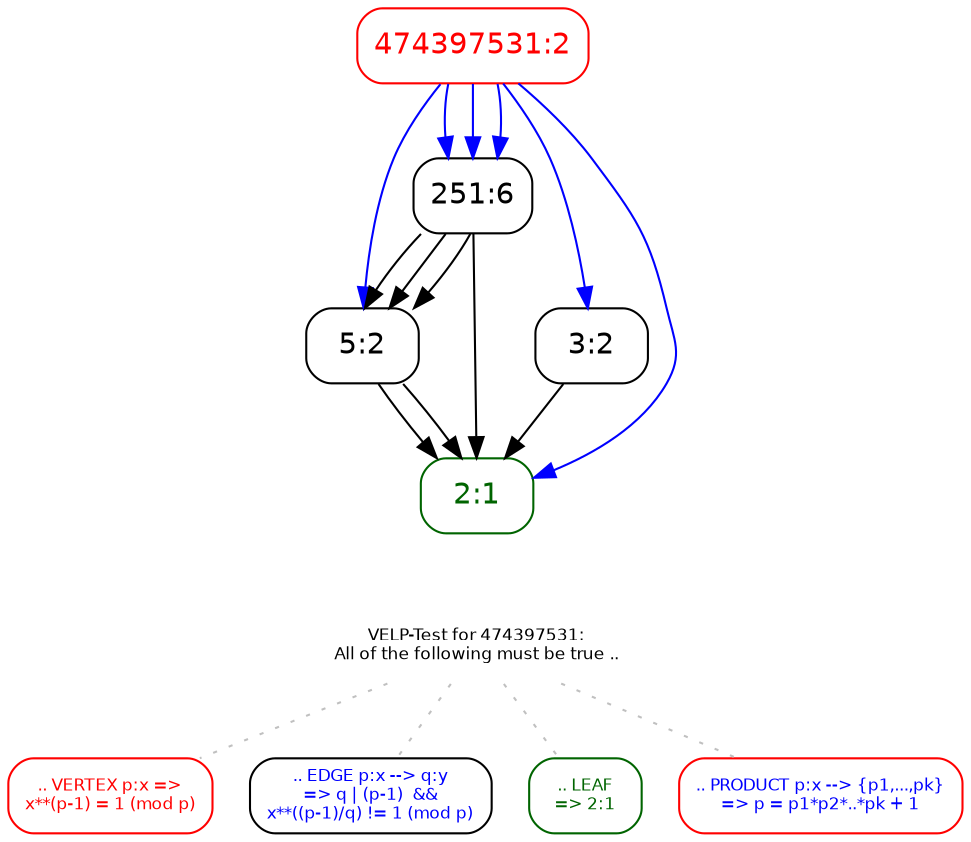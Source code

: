 digraph Workflow {
rankdir=TB

node[shape=box style=rounded fontname=Helvetica]
"474397531:2" [color=red fontcolor=red]
"251:6"
"5:2"
"3:2"
"2:1" [color=darkgreen fontcolor=darkgreen]

"474397531:2" -> "251:6" [color=blue]
"474397531:2" -> "251:6" [color=blue]
"474397531:2" -> "251:6" [color=blue]
"474397531:2" -> "5:2" [color=blue]
"474397531:2" -> "3:2" [color=blue]
"474397531:2" -> "2:1" [color=blue]

"251:6" -> "5:2" 
"251:6" -> "5:2"
"251:6" -> "5:2" 
"251:6" -> "2:1" // [color=red]

"5:2" -> "2:1" 
"5:2" -> "2:1"

"3:2" -> "2:1" 

node[fontsize=8] 
edge[dir=none color=grey style=dotted]

VELP [label="VELP-Test for 474397531:\nAll of the following must be true .." shape=plaintext]

"2:1" -> "VELP" [style=invis]

V [label=".. VERTEX p:x =>\nx**(p-1) = 1 (mod p)" color=red fontcolor=red]
E [label=".. EDGE p:x --> q:y\n=> q | (p-1)  &&\nx**((p-1)/q) != 1 (mod p)\n" color=black fontcolor=blue]
L [label=".. LEAF\n=> 2:1" fontcolor=darkgreen color=darkgreen]
P [label=".. PRODUCT p:x --> {p1,...,pk}\n=> p = p1*p2*..*pk + 1" color=red fontcolor=blue]

VELP -> {V,E,L,P}


}
